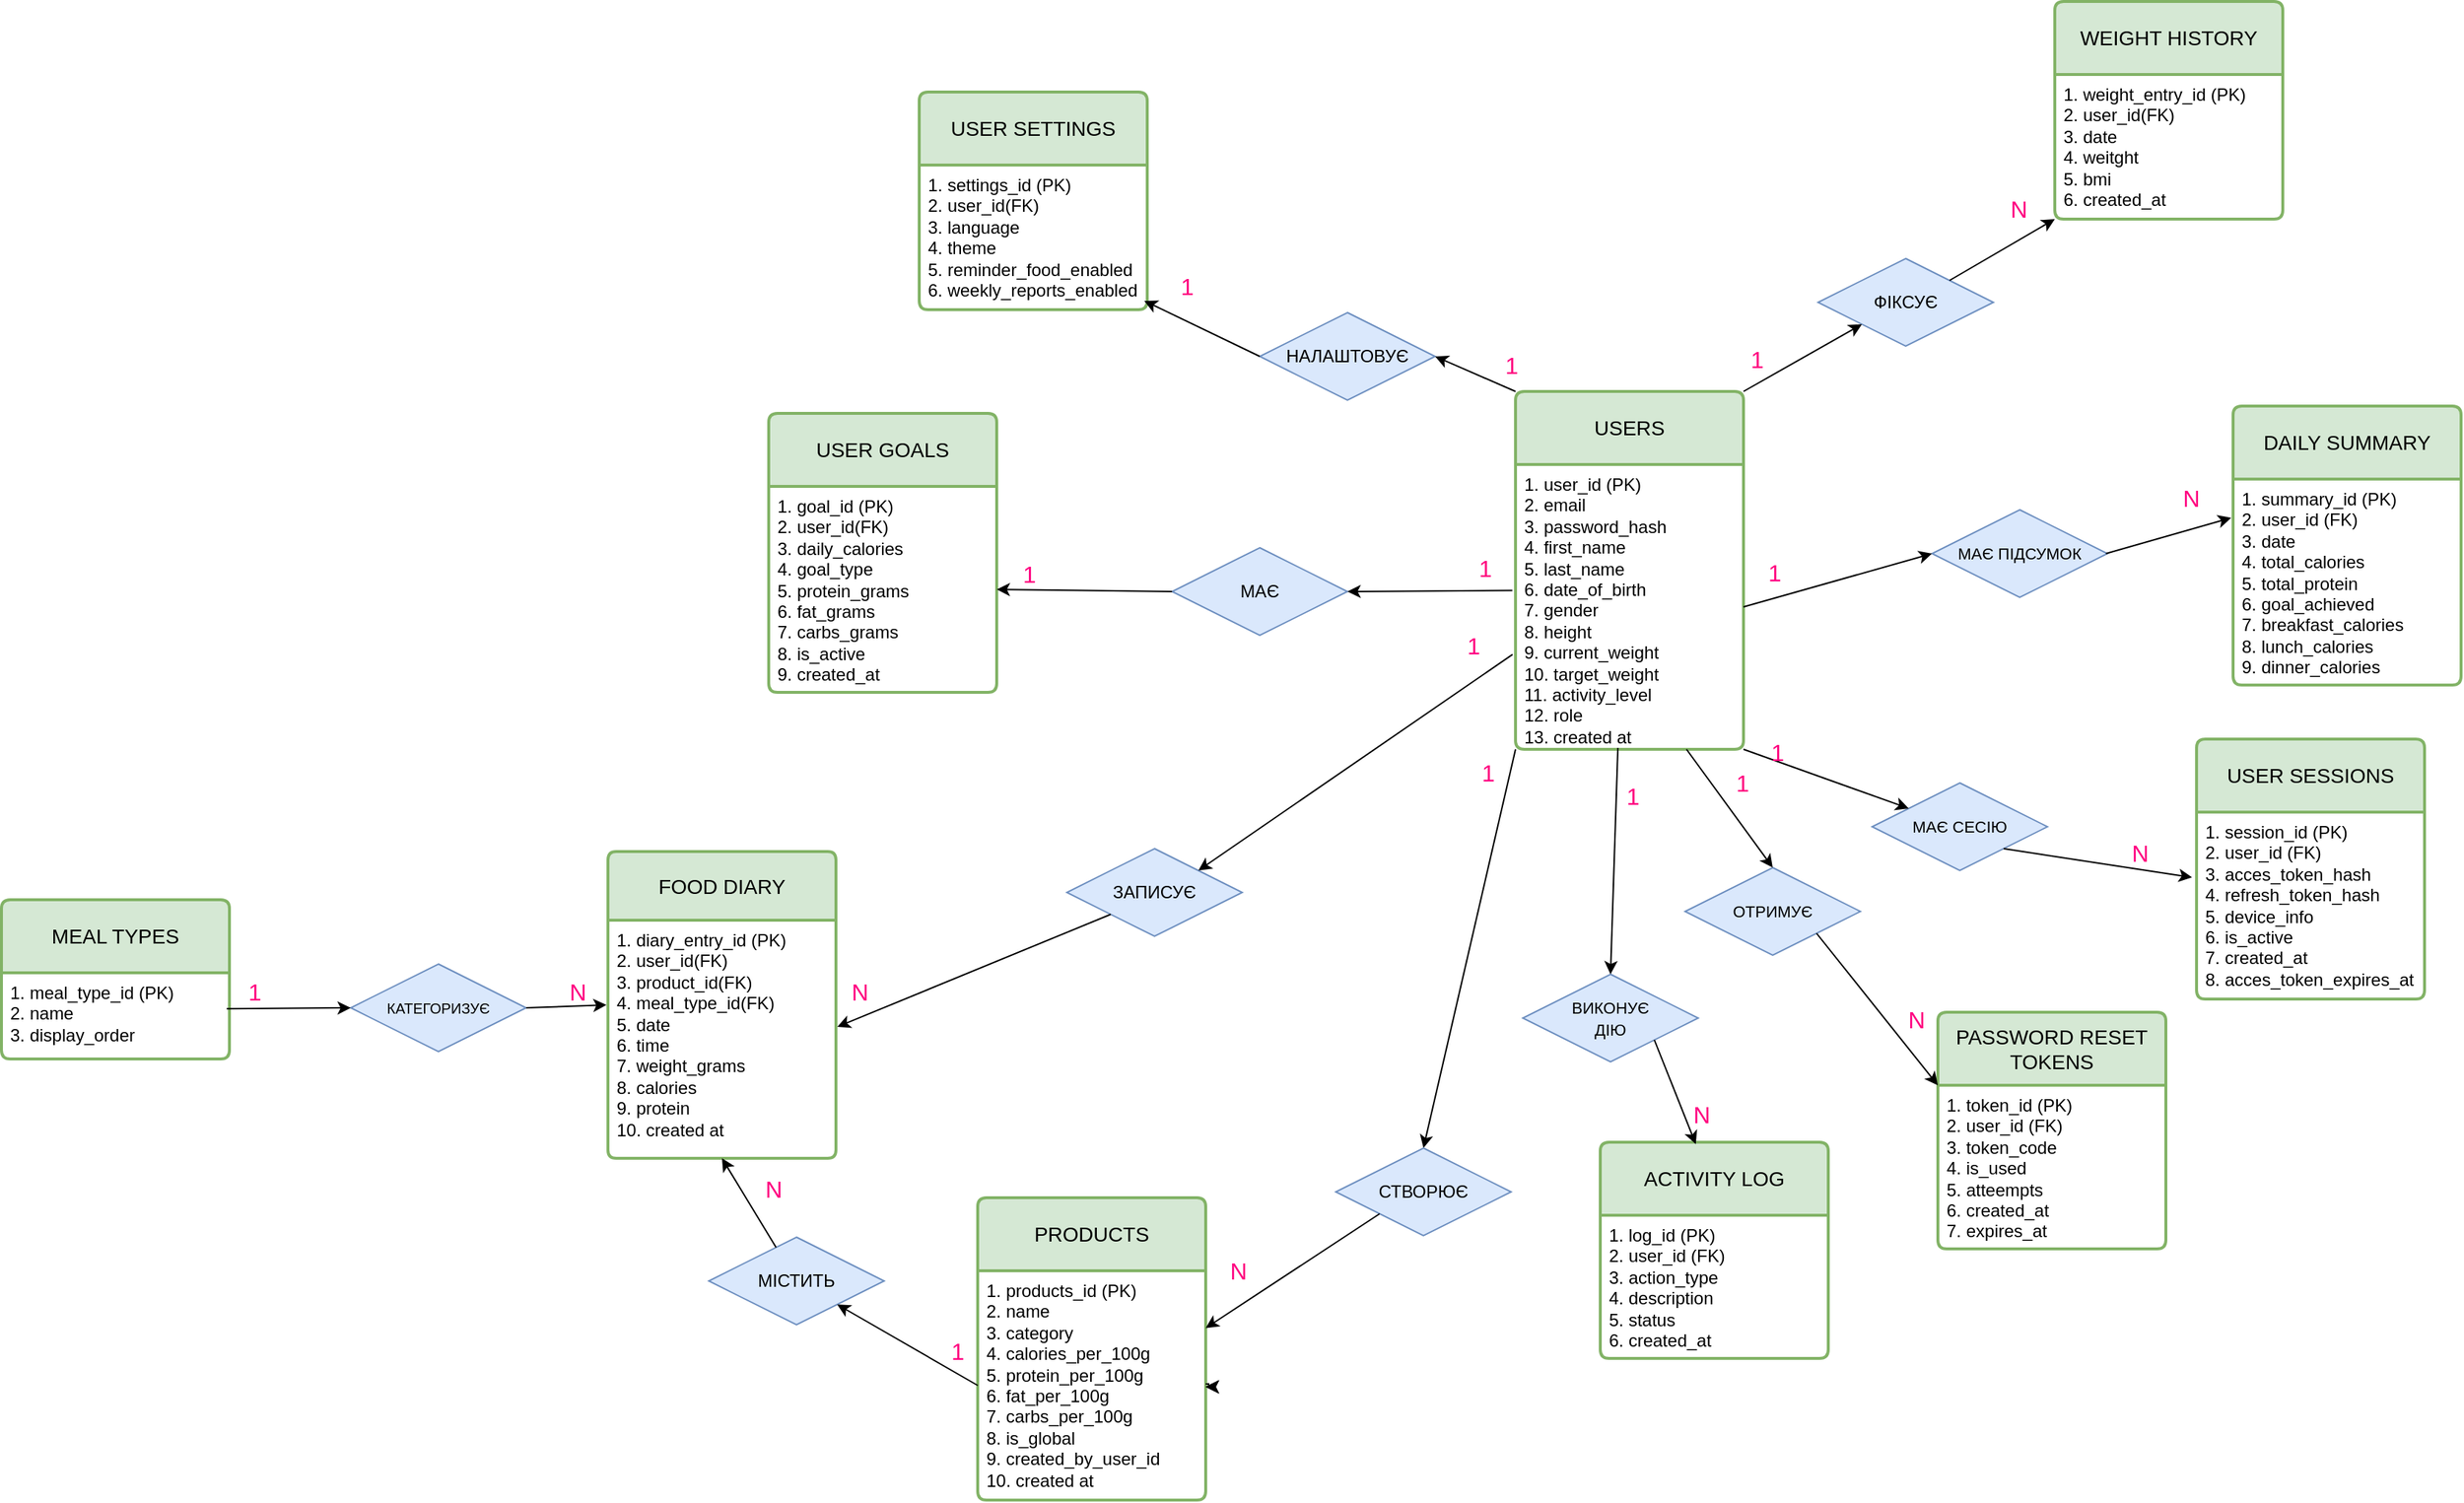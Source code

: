 <mxfile version="28.2.7">
  <diagram name="Сторінка-1" id="j8vxDPBq2BHgsnHh949C">
    <mxGraphModel dx="2067" dy="646" grid="1" gridSize="1" guides="1" tooltips="1" connect="1" arrows="1" fold="1" page="1" pageScale="1" pageWidth="827" pageHeight="1169" math="0" shadow="0">
      <root>
        <mxCell id="0" />
        <mxCell id="1" parent="0" />
        <mxCell id="fA1U0WhDbmL-caPnjO-2-62" value="USERS" style="swimlane;childLayout=stackLayout;horizontal=1;startSize=50;horizontalStack=0;rounded=1;fontSize=14;fontStyle=0;strokeWidth=2;resizeParent=0;resizeLast=1;shadow=0;dashed=0;align=center;arcSize=4;whiteSpace=wrap;html=1;fillColor=#d5e8d4;strokeColor=#82b366;" parent="1" vertex="1">
          <mxGeometry x="545" y="379" width="156" height="245" as="geometry" />
        </mxCell>
        <mxCell id="fA1U0WhDbmL-caPnjO-2-63" value="1. user_id (PK)&lt;div&gt;2. email&lt;/div&gt;&lt;div&gt;3. password_hash&lt;/div&gt;&lt;div&gt;4. first_name&lt;/div&gt;&lt;div&gt;5. last_name&lt;/div&gt;&lt;div&gt;6. date_of_birth&lt;/div&gt;&lt;div&gt;7. gender&lt;/div&gt;&lt;div&gt;8. height&lt;/div&gt;&lt;div&gt;9. current_weight&lt;/div&gt;&lt;div&gt;10. target_weight&lt;/div&gt;&lt;div&gt;11. activity_level&lt;/div&gt;&lt;div&gt;12. role&lt;/div&gt;&lt;div&gt;13. created at&lt;/div&gt;" style="align=left;strokeColor=none;fillColor=none;spacingLeft=4;spacingRight=4;fontSize=12;verticalAlign=top;resizable=0;rotatable=0;part=1;html=1;whiteSpace=wrap;" parent="fA1U0WhDbmL-caPnjO-2-62" vertex="1">
          <mxGeometry y="50" width="156" height="195" as="geometry" />
        </mxCell>
        <mxCell id="fA1U0WhDbmL-caPnjO-2-64" value="USER GOALS" style="swimlane;childLayout=stackLayout;horizontal=1;startSize=50;horizontalStack=0;rounded=1;fontSize=14;fontStyle=0;strokeWidth=2;resizeParent=0;resizeLast=1;shadow=0;dashed=0;align=center;arcSize=4;whiteSpace=wrap;html=1;fillColor=#d5e8d4;strokeColor=#82b366;" parent="1" vertex="1">
          <mxGeometry x="34" y="394" width="156" height="191" as="geometry" />
        </mxCell>
        <mxCell id="fA1U0WhDbmL-caPnjO-2-65" value="1. goal_id (PK)&lt;div&gt;2. user_id(FK)&lt;/div&gt;&lt;div&gt;3. daily_calories&lt;/div&gt;&lt;div&gt;4. goal_type&lt;/div&gt;&lt;div&gt;5. protein_grams&lt;/div&gt;&lt;div&gt;6. fat_grams&lt;/div&gt;&lt;div&gt;7. carbs_grams&lt;/div&gt;&lt;div&gt;8. is_active&lt;/div&gt;&lt;div&gt;9. created_at&lt;/div&gt;" style="align=left;strokeColor=none;fillColor=none;spacingLeft=4;spacingRight=4;fontSize=12;verticalAlign=top;resizable=0;rotatable=0;part=1;html=1;whiteSpace=wrap;" parent="fA1U0WhDbmL-caPnjO-2-64" vertex="1">
          <mxGeometry y="50" width="156" height="141" as="geometry" />
        </mxCell>
        <mxCell id="fA1U0WhDbmL-caPnjO-2-68" value="USER SETTINGS" style="swimlane;childLayout=stackLayout;horizontal=1;startSize=50;horizontalStack=0;rounded=1;fontSize=14;fontStyle=0;strokeWidth=2;resizeParent=0;resizeLast=1;shadow=0;dashed=0;align=center;arcSize=4;whiteSpace=wrap;html=1;fillColor=#d5e8d4;strokeColor=#82b366;" parent="1" vertex="1">
          <mxGeometry x="137" y="174" width="156" height="149" as="geometry" />
        </mxCell>
        <mxCell id="fA1U0WhDbmL-caPnjO-2-69" value="1. settings_id (PK)&lt;div&gt;2. user_id(FK)&lt;/div&gt;&lt;div&gt;3. language&lt;/div&gt;&lt;div&gt;4. theme&lt;/div&gt;&lt;div&gt;5. reminder_food_enabled&lt;/div&gt;&lt;div&gt;6. weekly_reports_enabled&lt;/div&gt;" style="align=left;strokeColor=none;fillColor=none;spacingLeft=4;spacingRight=4;fontSize=12;verticalAlign=top;resizable=0;rotatable=0;part=1;html=1;whiteSpace=wrap;" parent="fA1U0WhDbmL-caPnjO-2-68" vertex="1">
          <mxGeometry y="50" width="156" height="99" as="geometry" />
        </mxCell>
        <mxCell id="fA1U0WhDbmL-caPnjO-2-70" value="МАЄ" style="shape=rhombus;perimeter=rhombusPerimeter;whiteSpace=wrap;html=1;align=center;fillColor=#dae8fc;strokeColor=#6c8ebf;" parent="1" vertex="1">
          <mxGeometry x="310" y="486" width="120" height="60" as="geometry" />
        </mxCell>
        <mxCell id="fA1U0WhDbmL-caPnjO-2-73" value="" style="endArrow=classic;html=1;rounded=0;exitX=-0.014;exitY=0.442;exitDx=0;exitDy=0;exitPerimeter=0;entryX=1;entryY=0.5;entryDx=0;entryDy=0;" parent="1" source="fA1U0WhDbmL-caPnjO-2-63" target="fA1U0WhDbmL-caPnjO-2-70" edge="1">
          <mxGeometry width="50" height="50" relative="1" as="geometry">
            <mxPoint x="330" y="774" as="sourcePoint" />
            <mxPoint x="380" y="724" as="targetPoint" />
          </mxGeometry>
        </mxCell>
        <mxCell id="fA1U0WhDbmL-caPnjO-2-74" value="" style="endArrow=classic;html=1;rounded=0;exitX=0;exitY=0.5;exitDx=0;exitDy=0;entryX=1;entryY=0.5;entryDx=0;entryDy=0;" parent="1" source="fA1U0WhDbmL-caPnjO-2-70" target="fA1U0WhDbmL-caPnjO-2-65" edge="1">
          <mxGeometry width="50" height="50" relative="1" as="geometry">
            <mxPoint x="261" y="660" as="sourcePoint" />
            <mxPoint x="165" y="509" as="targetPoint" />
          </mxGeometry>
        </mxCell>
        <mxCell id="fA1U0WhDbmL-caPnjO-2-75" value="НАЛАШТОВУЄ" style="shape=rhombus;perimeter=rhombusPerimeter;whiteSpace=wrap;html=1;align=center;fillColor=#dae8fc;strokeColor=#6c8ebf;" parent="1" vertex="1">
          <mxGeometry x="370" y="325" width="120" height="60" as="geometry" />
        </mxCell>
        <mxCell id="fA1U0WhDbmL-caPnjO-2-76" value="" style="endArrow=classic;html=1;rounded=0;entryX=1;entryY=0.5;entryDx=0;entryDy=0;exitX=0;exitY=0;exitDx=0;exitDy=0;" parent="1" source="fA1U0WhDbmL-caPnjO-2-62" target="fA1U0WhDbmL-caPnjO-2-75" edge="1">
          <mxGeometry width="50" height="50" relative="1" as="geometry">
            <mxPoint x="544" y="374" as="sourcePoint" />
            <mxPoint x="590" y="328" as="targetPoint" />
          </mxGeometry>
        </mxCell>
        <mxCell id="fA1U0WhDbmL-caPnjO-2-77" value="" style="endArrow=classic;html=1;rounded=0;entryX=0.987;entryY=0.939;entryDx=0;entryDy=0;exitX=0;exitY=0.5;exitDx=0;exitDy=0;entryPerimeter=0;" parent="1" source="fA1U0WhDbmL-caPnjO-2-75" target="fA1U0WhDbmL-caPnjO-2-69" edge="1">
          <mxGeometry width="50" height="50" relative="1" as="geometry">
            <mxPoint x="454" y="298" as="sourcePoint" />
            <mxPoint x="419" y="248" as="targetPoint" />
          </mxGeometry>
        </mxCell>
        <mxCell id="fA1U0WhDbmL-caPnjO-2-79" value="&lt;font style=&quot;font-size: 16px; color: rgb(255, 0, 128);&quot;&gt;1&lt;/font&gt;" style="text;html=1;align=center;verticalAlign=middle;resizable=0;points=[];autosize=1;strokeColor=none;fillColor=none;" parent="1" vertex="1">
          <mxGeometry x="306" y="291" width="28" height="32" as="geometry" />
        </mxCell>
        <mxCell id="fA1U0WhDbmL-caPnjO-2-80" value="&lt;font style=&quot;font-size: 16px; color: rgb(255, 0, 128);&quot;&gt;1&lt;/font&gt;" style="text;html=1;align=center;verticalAlign=middle;resizable=0;points=[];autosize=1;strokeColor=none;fillColor=none;" parent="1" vertex="1">
          <mxGeometry x="528" y="345" width="28" height="32" as="geometry" />
        </mxCell>
        <mxCell id="fA1U0WhDbmL-caPnjO-2-81" value="&lt;font style=&quot;font-size: 16px; color: rgb(255, 0, 128);&quot;&gt;1&lt;/font&gt;" style="text;html=1;align=center;verticalAlign=middle;resizable=0;points=[];autosize=1;strokeColor=none;fillColor=none;" parent="1" vertex="1">
          <mxGeometry x="510" y="484" width="28" height="32" as="geometry" />
        </mxCell>
        <mxCell id="fA1U0WhDbmL-caPnjO-2-82" value="&lt;font style=&quot;font-size: 16px; color: rgb(255, 0, 128);&quot;&gt;1&lt;/font&gt;" style="text;html=1;align=center;verticalAlign=middle;resizable=0;points=[];autosize=1;strokeColor=none;fillColor=none;" parent="1" vertex="1">
          <mxGeometry x="198" y="488" width="28" height="32" as="geometry" />
        </mxCell>
        <mxCell id="fA1U0WhDbmL-caPnjO-2-83" value="PRODUCTS" style="swimlane;childLayout=stackLayout;horizontal=1;startSize=50;horizontalStack=0;rounded=1;fontSize=14;fontStyle=0;strokeWidth=2;resizeParent=0;resizeLast=1;shadow=0;dashed=0;align=center;arcSize=4;whiteSpace=wrap;html=1;fillColor=#d5e8d4;strokeColor=#82b366;" parent="1" vertex="1">
          <mxGeometry x="177" y="931" width="156" height="207" as="geometry" />
        </mxCell>
        <mxCell id="fA1U0WhDbmL-caPnjO-2-84" value="1. products_id (PK)&lt;div&gt;2. name&lt;/div&gt;&lt;div&gt;3. category&lt;/div&gt;&lt;div&gt;4. calories_per_100g&lt;/div&gt;&lt;div&gt;5. protein&lt;span style=&quot;background-color: transparent; color: light-dark(rgb(0, 0, 0), rgb(255, 255, 255));&quot;&gt;_per_100g&lt;/span&gt;&lt;/div&gt;&lt;div&gt;6. fat&lt;span style=&quot;background-color: transparent; color: light-dark(rgb(0, 0, 0), rgb(255, 255, 255));&quot;&gt;_per_100g&lt;/span&gt;&lt;/div&gt;&lt;div&gt;7. carbs&lt;span style=&quot;background-color: transparent; color: light-dark(rgb(0, 0, 0), rgb(255, 255, 255));&quot;&gt;_per_100g&lt;/span&gt;&lt;/div&gt;&lt;div&gt;8. is_global&lt;/div&gt;&lt;div&gt;9. created_by_user_id&lt;/div&gt;&lt;div&gt;10. created at&lt;/div&gt;" style="align=left;strokeColor=none;fillColor=none;spacingLeft=4;spacingRight=4;fontSize=12;verticalAlign=top;resizable=0;rotatable=0;part=1;html=1;whiteSpace=wrap;" parent="fA1U0WhDbmL-caPnjO-2-83" vertex="1">
          <mxGeometry y="50" width="156" height="157" as="geometry" />
        </mxCell>
        <mxCell id="fA1U0WhDbmL-caPnjO-2-92" style="edgeStyle=orthogonalEdgeStyle;rounded=0;orthogonalLoop=1;jettySize=auto;html=1;" parent="fA1U0WhDbmL-caPnjO-2-83" source="fA1U0WhDbmL-caPnjO-2-84" target="fA1U0WhDbmL-caPnjO-2-84" edge="1">
          <mxGeometry relative="1" as="geometry" />
        </mxCell>
        <mxCell id="fA1U0WhDbmL-caPnjO-2-93" style="edgeStyle=orthogonalEdgeStyle;rounded=0;orthogonalLoop=1;jettySize=auto;html=1;" parent="fA1U0WhDbmL-caPnjO-2-83" source="fA1U0WhDbmL-caPnjO-2-84" target="fA1U0WhDbmL-caPnjO-2-84" edge="1">
          <mxGeometry relative="1" as="geometry" />
        </mxCell>
        <mxCell id="fA1U0WhDbmL-caPnjO-2-94" style="edgeStyle=orthogonalEdgeStyle;rounded=0;orthogonalLoop=1;jettySize=auto;html=1;" parent="fA1U0WhDbmL-caPnjO-2-83" source="fA1U0WhDbmL-caPnjO-2-84" target="fA1U0WhDbmL-caPnjO-2-84" edge="1">
          <mxGeometry relative="1" as="geometry" />
        </mxCell>
        <mxCell id="fA1U0WhDbmL-caPnjO-2-85" value="" style="endArrow=classic;html=1;rounded=0;exitX=0;exitY=1;exitDx=0;exitDy=0;entryX=0.5;entryY=0;entryDx=0;entryDy=0;" parent="1" source="fA1U0WhDbmL-caPnjO-2-63" target="fA1U0WhDbmL-caPnjO-2-86" edge="1">
          <mxGeometry width="50" height="50" relative="1" as="geometry">
            <mxPoint x="572" y="690" as="sourcePoint" />
            <mxPoint x="522" y="891" as="targetPoint" />
          </mxGeometry>
        </mxCell>
        <mxCell id="fA1U0WhDbmL-caPnjO-2-86" value="СТВОРЮЄ" style="shape=rhombus;perimeter=rhombusPerimeter;whiteSpace=wrap;html=1;align=center;fillColor=#dae8fc;strokeColor=#6c8ebf;" parent="1" vertex="1">
          <mxGeometry x="422" y="897" width="120" height="60" as="geometry" />
        </mxCell>
        <mxCell id="fA1U0WhDbmL-caPnjO-2-87" value="" style="endArrow=classic;html=1;rounded=0;exitX=0;exitY=1;exitDx=0;exitDy=0;entryX=1;entryY=0.25;entryDx=0;entryDy=0;" parent="1" source="fA1U0WhDbmL-caPnjO-2-86" target="fA1U0WhDbmL-caPnjO-2-84" edge="1">
          <mxGeometry width="50" height="50" relative="1" as="geometry">
            <mxPoint x="383" y="731" as="sourcePoint" />
            <mxPoint x="295" y="864" as="targetPoint" />
          </mxGeometry>
        </mxCell>
        <mxCell id="fA1U0WhDbmL-caPnjO-2-88" value="&lt;font style=&quot;font-size: 16px; color: rgb(255, 0, 128);&quot;&gt;1&lt;/font&gt;" style="text;html=1;align=center;verticalAlign=middle;resizable=0;points=[];autosize=1;strokeColor=none;fillColor=none;" parent="1" vertex="1">
          <mxGeometry x="512" y="624" width="28" height="32" as="geometry" />
        </mxCell>
        <mxCell id="fA1U0WhDbmL-caPnjO-2-89" value="&lt;font color=&quot;#ff0080&quot;&gt;&lt;span style=&quot;font-size: 16px;&quot;&gt;N&lt;/span&gt;&lt;/font&gt;" style="text;html=1;align=center;verticalAlign=middle;resizable=0;points=[];autosize=1;strokeColor=none;fillColor=none;" parent="1" vertex="1">
          <mxGeometry x="339" y="965" width="31" height="32" as="geometry" />
        </mxCell>
        <mxCell id="fA1U0WhDbmL-caPnjO-2-90" value="FOOD DIARY" style="swimlane;childLayout=stackLayout;horizontal=1;startSize=47;horizontalStack=0;rounded=1;fontSize=14;fontStyle=0;strokeWidth=2;resizeParent=0;resizeLast=1;shadow=0;dashed=0;align=center;arcSize=4;whiteSpace=wrap;html=1;fillColor=#d5e8d4;strokeColor=#82b366;" parent="1" vertex="1">
          <mxGeometry x="-76" y="694" width="156" height="210" as="geometry" />
        </mxCell>
        <mxCell id="fA1U0WhDbmL-caPnjO-2-91" value="1. diary_entry_id (PK)&lt;div&gt;2. user_id(FK)&lt;/div&gt;&lt;div&gt;3. product_id(FK)&lt;/div&gt;&lt;div&gt;4. meal_type_id(FK)&lt;/div&gt;&lt;div&gt;5. date&lt;/div&gt;&lt;div&gt;6. time&lt;/div&gt;&lt;div&gt;7. weight_grams&lt;/div&gt;&lt;div&gt;8. calories&lt;/div&gt;&lt;div&gt;9. protein&lt;/div&gt;&lt;div&gt;10. created at&lt;/div&gt;" style="align=left;strokeColor=none;fillColor=none;spacingLeft=4;spacingRight=4;fontSize=12;verticalAlign=top;resizable=0;rotatable=0;part=1;html=1;whiteSpace=wrap;" parent="fA1U0WhDbmL-caPnjO-2-90" vertex="1">
          <mxGeometry y="47" width="156" height="163" as="geometry" />
        </mxCell>
        <mxCell id="fA1U0WhDbmL-caPnjO-2-95" value="ЗАПИСУЄ" style="shape=rhombus;perimeter=rhombusPerimeter;whiteSpace=wrap;html=1;align=center;fillColor=#dae8fc;strokeColor=#6c8ebf;" parent="1" vertex="1">
          <mxGeometry x="238" y="692" width="120" height="60" as="geometry" />
        </mxCell>
        <mxCell id="fA1U0WhDbmL-caPnjO-2-96" value="" style="endArrow=classic;html=1;rounded=0;exitX=-0.013;exitY=0.667;exitDx=0;exitDy=0;entryX=1;entryY=0;entryDx=0;entryDy=0;exitPerimeter=0;" parent="1" source="fA1U0WhDbmL-caPnjO-2-63" target="fA1U0WhDbmL-caPnjO-2-95" edge="1">
          <mxGeometry width="50" height="50" relative="1" as="geometry">
            <mxPoint x="540" y="560" as="sourcePoint" />
            <mxPoint x="477" y="833" as="targetPoint" />
          </mxGeometry>
        </mxCell>
        <mxCell id="fA1U0WhDbmL-caPnjO-2-97" value="&lt;font style=&quot;font-size: 16px; color: rgb(255, 0, 128);&quot;&gt;1&lt;/font&gt;" style="text;html=1;align=center;verticalAlign=middle;resizable=0;points=[];autosize=1;strokeColor=none;fillColor=none;" parent="1" vertex="1">
          <mxGeometry x="502" y="537" width="28" height="32" as="geometry" />
        </mxCell>
        <mxCell id="fA1U0WhDbmL-caPnjO-2-101" value="&lt;font color=&quot;#ff0080&quot;&gt;&lt;span style=&quot;font-size: 16px;&quot;&gt;N&lt;/span&gt;&lt;/font&gt;" style="text;html=1;align=center;verticalAlign=middle;resizable=0;points=[];autosize=1;strokeColor=none;fillColor=none;" parent="1" vertex="1">
          <mxGeometry x="80" y="774" width="31" height="32" as="geometry" />
        </mxCell>
        <mxCell id="fA1U0WhDbmL-caPnjO-2-102" value="" style="endArrow=classic;html=1;rounded=0;exitX=0;exitY=1;exitDx=0;exitDy=0;entryX=1.006;entryY=0.448;entryDx=0;entryDy=0;entryPerimeter=0;" parent="1" source="fA1U0WhDbmL-caPnjO-2-95" target="fA1U0WhDbmL-caPnjO-2-91" edge="1">
          <mxGeometry width="50" height="50" relative="1" as="geometry">
            <mxPoint x="265" y="738" as="sourcePoint" />
            <mxPoint x="50" y="886" as="targetPoint" />
          </mxGeometry>
        </mxCell>
        <mxCell id="fA1U0WhDbmL-caPnjO-2-103" value="МІСТИТЬ" style="shape=rhombus;perimeter=rhombusPerimeter;whiteSpace=wrap;html=1;align=center;fillColor=#dae8fc;strokeColor=#6c8ebf;" parent="1" vertex="1">
          <mxGeometry x="-7" y="958" width="120" height="60" as="geometry" />
        </mxCell>
        <mxCell id="fA1U0WhDbmL-caPnjO-2-104" value="" style="endArrow=classic;html=1;rounded=0;exitX=0;exitY=0.5;exitDx=0;exitDy=0;" parent="1" source="fA1U0WhDbmL-caPnjO-2-84" target="fA1U0WhDbmL-caPnjO-2-103" edge="1">
          <mxGeometry width="50" height="50" relative="1" as="geometry">
            <mxPoint x="150" y="1009" as="sourcePoint" />
            <mxPoint x="31" y="1087" as="targetPoint" />
          </mxGeometry>
        </mxCell>
        <mxCell id="fA1U0WhDbmL-caPnjO-2-105" value="" style="endArrow=classic;html=1;rounded=0;entryX=0.5;entryY=1;entryDx=0;entryDy=0;" parent="1" source="fA1U0WhDbmL-caPnjO-2-103" target="fA1U0WhDbmL-caPnjO-2-91" edge="1">
          <mxGeometry width="50" height="50" relative="1" as="geometry">
            <mxPoint x="11" y="975" as="sourcePoint" />
            <mxPoint x="-85" y="919" as="targetPoint" />
          </mxGeometry>
        </mxCell>
        <mxCell id="fA1U0WhDbmL-caPnjO-2-106" value="&lt;font style=&quot;font-size: 16px; color: rgb(255, 0, 128);&quot;&gt;1&lt;/font&gt;" style="text;html=1;align=center;verticalAlign=middle;resizable=0;points=[];autosize=1;strokeColor=none;fillColor=none;" parent="1" vertex="1">
          <mxGeometry x="149" y="1020" width="28" height="32" as="geometry" />
        </mxCell>
        <mxCell id="fA1U0WhDbmL-caPnjO-2-107" value="&lt;font color=&quot;#ff0080&quot;&gt;&lt;span style=&quot;font-size: 16px;&quot;&gt;N&lt;/span&gt;&lt;/font&gt;" style="text;html=1;align=center;verticalAlign=middle;resizable=0;points=[];autosize=1;strokeColor=none;fillColor=none;" parent="1" vertex="1">
          <mxGeometry x="21" y="909" width="31" height="32" as="geometry" />
        </mxCell>
        <mxCell id="fA1U0WhDbmL-caPnjO-2-108" value="MEAL TYPES" style="swimlane;childLayout=stackLayout;horizontal=1;startSize=50;horizontalStack=0;rounded=1;fontSize=14;fontStyle=0;strokeWidth=2;resizeParent=0;resizeLast=1;shadow=0;dashed=0;align=center;arcSize=4;whiteSpace=wrap;html=1;fillColor=#d5e8d4;strokeColor=#82b366;" parent="1" vertex="1">
          <mxGeometry x="-491" y="727" width="156" height="109" as="geometry" />
        </mxCell>
        <mxCell id="fA1U0WhDbmL-caPnjO-2-109" value="1. meal_type_id (PK)&lt;div&gt;2. name&lt;/div&gt;&lt;div&gt;3. display_order&lt;/div&gt;" style="align=left;strokeColor=none;fillColor=none;spacingLeft=4;spacingRight=4;fontSize=12;verticalAlign=top;resizable=0;rotatable=0;part=1;html=1;whiteSpace=wrap;" parent="fA1U0WhDbmL-caPnjO-2-108" vertex="1">
          <mxGeometry y="50" width="156" height="59" as="geometry" />
        </mxCell>
        <mxCell id="fA1U0WhDbmL-caPnjO-2-110" value="&lt;font style=&quot;font-size: 10px;&quot;&gt;КАТЕГОРИЗУЄ&lt;/font&gt;" style="shape=rhombus;perimeter=rhombusPerimeter;whiteSpace=wrap;html=1;align=center;fillColor=#dae8fc;strokeColor=#6c8ebf;" parent="1" vertex="1">
          <mxGeometry x="-252" y="771" width="120" height="60" as="geometry" />
        </mxCell>
        <mxCell id="fA1U0WhDbmL-caPnjO-2-111" value="" style="endArrow=classic;html=1;rounded=0;exitX=0.988;exitY=0.418;exitDx=0;exitDy=0;entryX=0;entryY=0.5;entryDx=0;entryDy=0;exitPerimeter=0;" parent="1" source="fA1U0WhDbmL-caPnjO-2-109" target="fA1U0WhDbmL-caPnjO-2-110" edge="1">
          <mxGeometry width="50" height="50" relative="1" as="geometry">
            <mxPoint x="-176" y="833" as="sourcePoint" />
            <mxPoint x="-363" y="910" as="targetPoint" />
          </mxGeometry>
        </mxCell>
        <mxCell id="fA1U0WhDbmL-caPnjO-2-112" value="" style="endArrow=classic;html=1;rounded=0;exitX=1;exitY=0.5;exitDx=0;exitDy=0;" parent="1" source="fA1U0WhDbmL-caPnjO-2-110" edge="1">
          <mxGeometry width="50" height="50" relative="1" as="geometry">
            <mxPoint x="-155" y="844" as="sourcePoint" />
            <mxPoint x="-77" y="799" as="targetPoint" />
          </mxGeometry>
        </mxCell>
        <mxCell id="fA1U0WhDbmL-caPnjO-2-113" value="&lt;font color=&quot;#ff0080&quot;&gt;&lt;span style=&quot;font-size: 16px;&quot;&gt;N&lt;/span&gt;&lt;/font&gt;" style="text;html=1;align=center;verticalAlign=middle;resizable=0;points=[];autosize=1;strokeColor=none;fillColor=none;" parent="1" vertex="1">
          <mxGeometry x="-113" y="774" width="31" height="32" as="geometry" />
        </mxCell>
        <mxCell id="fA1U0WhDbmL-caPnjO-2-114" value="&lt;font style=&quot;font-size: 16px; color: rgb(255, 0, 128);&quot;&gt;1&lt;/font&gt;" style="text;html=1;align=center;verticalAlign=middle;resizable=0;points=[];autosize=1;strokeColor=none;fillColor=none;" parent="1" vertex="1">
          <mxGeometry x="-332" y="774" width="28" height="32" as="geometry" />
        </mxCell>
        <mxCell id="fA1U0WhDbmL-caPnjO-2-115" value="WEIGHT HISTORY" style="swimlane;childLayout=stackLayout;horizontal=1;startSize=50;horizontalStack=0;rounded=1;fontSize=14;fontStyle=0;strokeWidth=2;resizeParent=0;resizeLast=1;shadow=0;dashed=0;align=center;arcSize=4;whiteSpace=wrap;html=1;fillColor=#d5e8d4;strokeColor=#82b366;" parent="1" vertex="1">
          <mxGeometry x="914" y="112" width="156" height="149" as="geometry" />
        </mxCell>
        <mxCell id="fA1U0WhDbmL-caPnjO-2-116" value="1. weight_entry_id (PK)&lt;div&gt;2. user_id(FK)&lt;/div&gt;&lt;div&gt;3. date&lt;/div&gt;&lt;div&gt;4. weitght&lt;/div&gt;&lt;div&gt;5. bmi&lt;/div&gt;&lt;div&gt;6. created_at&lt;/div&gt;" style="align=left;strokeColor=none;fillColor=none;spacingLeft=4;spacingRight=4;fontSize=12;verticalAlign=top;resizable=0;rotatable=0;part=1;html=1;whiteSpace=wrap;" parent="fA1U0WhDbmL-caPnjO-2-115" vertex="1">
          <mxGeometry y="50" width="156" height="99" as="geometry" />
        </mxCell>
        <mxCell id="fA1U0WhDbmL-caPnjO-2-117" value="ФІКСУЄ" style="shape=rhombus;perimeter=rhombusPerimeter;whiteSpace=wrap;html=1;align=center;fillColor=#dae8fc;strokeColor=#6c8ebf;" parent="1" vertex="1">
          <mxGeometry x="752" y="288" width="120" height="60" as="geometry" />
        </mxCell>
        <mxCell id="fA1U0WhDbmL-caPnjO-2-118" value="" style="endArrow=classic;html=1;rounded=0;entryX=0;entryY=1;entryDx=0;entryDy=0;exitX=1;exitY=0;exitDx=0;exitDy=0;" parent="1" source="fA1U0WhDbmL-caPnjO-2-62" target="fA1U0WhDbmL-caPnjO-2-117" edge="1">
          <mxGeometry width="50" height="50" relative="1" as="geometry">
            <mxPoint x="795" y="397" as="sourcePoint" />
            <mxPoint x="740" y="373" as="targetPoint" />
          </mxGeometry>
        </mxCell>
        <mxCell id="fA1U0WhDbmL-caPnjO-2-120" value="" style="endArrow=classic;html=1;rounded=0;entryX=0;entryY=1;entryDx=0;entryDy=0;exitX=1;exitY=0;exitDx=0;exitDy=0;" parent="1" source="fA1U0WhDbmL-caPnjO-2-117" target="fA1U0WhDbmL-caPnjO-2-116" edge="1">
          <mxGeometry width="50" height="50" relative="1" as="geometry">
            <mxPoint x="846" y="298" as="sourcePoint" />
            <mxPoint x="927" y="252" as="targetPoint" />
          </mxGeometry>
        </mxCell>
        <mxCell id="fA1U0WhDbmL-caPnjO-2-121" value="&lt;font style=&quot;font-size: 16px; color: rgb(255, 0, 128);&quot;&gt;1&lt;/font&gt;" style="text;html=1;align=center;verticalAlign=middle;resizable=0;points=[];autosize=1;strokeColor=none;fillColor=none;" parent="1" vertex="1">
          <mxGeometry x="696" y="341" width="28" height="32" as="geometry" />
        </mxCell>
        <mxCell id="fA1U0WhDbmL-caPnjO-2-122" value="&lt;font color=&quot;#ff0080&quot;&gt;&lt;span style=&quot;font-size: 16px;&quot;&gt;N&lt;/span&gt;&lt;/font&gt;" style="text;html=1;align=center;verticalAlign=middle;resizable=0;points=[];autosize=1;strokeColor=none;fillColor=none;" parent="1" vertex="1">
          <mxGeometry x="873" y="238" width="31" height="32" as="geometry" />
        </mxCell>
        <mxCell id="fA1U0WhDbmL-caPnjO-2-123" value="DAILY SUMMARY" style="swimlane;childLayout=stackLayout;horizontal=1;startSize=50;horizontalStack=0;rounded=1;fontSize=14;fontStyle=0;strokeWidth=2;resizeParent=0;resizeLast=1;shadow=0;dashed=0;align=center;arcSize=4;whiteSpace=wrap;html=1;fillColor=#d5e8d4;strokeColor=#82b366;" parent="1" vertex="1">
          <mxGeometry x="1036" y="389" width="156" height="191" as="geometry" />
        </mxCell>
        <mxCell id="fA1U0WhDbmL-caPnjO-2-124" value="1. summary_id (PK)&lt;div&gt;2. user_id (FK)&lt;/div&gt;&lt;div&gt;3. date&lt;/div&gt;&lt;div&gt;4. total_calories&lt;/div&gt;&lt;div&gt;5. total_protein&lt;/div&gt;&lt;div&gt;6. goal_achieved&lt;/div&gt;&lt;div&gt;7. breakfast_calories&lt;/div&gt;&lt;div&gt;8. lunch_calories&lt;/div&gt;&lt;div&gt;9. dinner_calories&lt;/div&gt;" style="align=left;strokeColor=none;fillColor=none;spacingLeft=4;spacingRight=4;fontSize=12;verticalAlign=top;resizable=0;rotatable=0;part=1;html=1;whiteSpace=wrap;" parent="fA1U0WhDbmL-caPnjO-2-123" vertex="1">
          <mxGeometry y="50" width="156" height="141" as="geometry" />
        </mxCell>
        <mxCell id="fA1U0WhDbmL-caPnjO-2-125" value="&lt;font style=&quot;font-size: 11px;&quot;&gt;МАЄ ПІДСУМОК&lt;/font&gt;" style="shape=rhombus;perimeter=rhombusPerimeter;whiteSpace=wrap;html=1;align=center;fillColor=#dae8fc;strokeColor=#6c8ebf;" parent="1" vertex="1">
          <mxGeometry x="830" y="460" width="120" height="60" as="geometry" />
        </mxCell>
        <mxCell id="fA1U0WhDbmL-caPnjO-2-126" value="" style="endArrow=classic;html=1;rounded=0;entryX=0;entryY=0.5;entryDx=0;entryDy=0;exitX=1;exitY=0.5;exitDx=0;exitDy=0;" parent="1" source="fA1U0WhDbmL-caPnjO-2-63" target="fA1U0WhDbmL-caPnjO-2-125" edge="1">
          <mxGeometry width="50" height="50" relative="1" as="geometry">
            <mxPoint x="760" y="407" as="sourcePoint" />
            <mxPoint x="841" y="361" as="targetPoint" />
          </mxGeometry>
        </mxCell>
        <mxCell id="fA1U0WhDbmL-caPnjO-2-127" value="" style="endArrow=classic;html=1;rounded=0;entryX=-0.008;entryY=0.188;entryDx=0;entryDy=0;exitX=1;exitY=0;exitDx=0;exitDy=0;entryPerimeter=0;" parent="1" target="fA1U0WhDbmL-caPnjO-2-124" edge="1">
          <mxGeometry width="50" height="50" relative="1" as="geometry">
            <mxPoint x="949" y="490" as="sourcePoint" />
            <mxPoint x="1030" y="444" as="targetPoint" />
          </mxGeometry>
        </mxCell>
        <mxCell id="fA1U0WhDbmL-caPnjO-2-128" value="&lt;font style=&quot;font-size: 16px; color: rgb(255, 0, 128);&quot;&gt;1&lt;/font&gt;" style="text;html=1;align=center;verticalAlign=middle;resizable=0;points=[];autosize=1;strokeColor=none;fillColor=none;" parent="1" vertex="1">
          <mxGeometry x="708" y="487" width="28" height="32" as="geometry" />
        </mxCell>
        <mxCell id="fA1U0WhDbmL-caPnjO-2-129" value="&lt;font color=&quot;#ff0080&quot;&gt;&lt;span style=&quot;font-size: 16px;&quot;&gt;N&lt;/span&gt;&lt;/font&gt;" style="text;html=1;align=center;verticalAlign=middle;resizable=0;points=[];autosize=1;strokeColor=none;fillColor=none;" parent="1" vertex="1">
          <mxGeometry x="991" y="436" width="31" height="32" as="geometry" />
        </mxCell>
        <mxCell id="fA1U0WhDbmL-caPnjO-2-130" value="USER SESSIONS" style="swimlane;childLayout=stackLayout;horizontal=1;startSize=50;horizontalStack=0;rounded=1;fontSize=14;fontStyle=0;strokeWidth=2;resizeParent=0;resizeLast=1;shadow=0;dashed=0;align=center;arcSize=4;whiteSpace=wrap;html=1;fillColor=#d5e8d4;strokeColor=#82b366;" parent="1" vertex="1">
          <mxGeometry x="1011" y="617" width="156" height="178" as="geometry" />
        </mxCell>
        <mxCell id="fA1U0WhDbmL-caPnjO-2-131" value="1. session_id (PK)&lt;div&gt;2. user_id (FK)&lt;/div&gt;&lt;div&gt;3. acces_token_hash&lt;/div&gt;&lt;div&gt;4. refresh_token_hash&lt;/div&gt;&lt;div&gt;5. device_info&lt;/div&gt;&lt;div&gt;6. is_active&lt;/div&gt;&lt;div&gt;7. created_at&lt;/div&gt;&lt;div&gt;8. acces_token_expires_at&lt;/div&gt;" style="align=left;strokeColor=none;fillColor=none;spacingLeft=4;spacingRight=4;fontSize=12;verticalAlign=top;resizable=0;rotatable=0;part=1;html=1;whiteSpace=wrap;" parent="fA1U0WhDbmL-caPnjO-2-130" vertex="1">
          <mxGeometry y="50" width="156" height="128" as="geometry" />
        </mxCell>
        <mxCell id="fA1U0WhDbmL-caPnjO-2-132" value="&lt;span style=&quot;font-size: 11px;&quot;&gt;МАЄ СЕСІЮ&lt;/span&gt;" style="shape=rhombus;perimeter=rhombusPerimeter;whiteSpace=wrap;html=1;align=center;fillColor=#dae8fc;strokeColor=#6c8ebf;" parent="1" vertex="1">
          <mxGeometry x="789" y="647" width="120" height="60" as="geometry" />
        </mxCell>
        <mxCell id="fA1U0WhDbmL-caPnjO-2-133" value="" style="endArrow=classic;html=1;rounded=0;exitX=1;exitY=1;exitDx=0;exitDy=0;" parent="1" source="fA1U0WhDbmL-caPnjO-2-63" target="fA1U0WhDbmL-caPnjO-2-132" edge="1">
          <mxGeometry width="50" height="50" relative="1" as="geometry">
            <mxPoint x="696" y="655" as="sourcePoint" />
            <mxPoint x="825" y="618" as="targetPoint" />
          </mxGeometry>
        </mxCell>
        <mxCell id="fA1U0WhDbmL-caPnjO-2-134" value="" style="endArrow=classic;html=1;rounded=0;exitX=1;exitY=1;exitDx=0;exitDy=0;entryX=-0.02;entryY=0.349;entryDx=0;entryDy=0;entryPerimeter=0;" parent="1" source="fA1U0WhDbmL-caPnjO-2-132" target="fA1U0WhDbmL-caPnjO-2-131" edge="1">
          <mxGeometry width="50" height="50" relative="1" as="geometry">
            <mxPoint x="827" y="757" as="sourcePoint" />
            <mxPoint x="900" y="833" as="targetPoint" />
          </mxGeometry>
        </mxCell>
        <mxCell id="fA1U0WhDbmL-caPnjO-2-135" value="&lt;font style=&quot;font-size: 16px; color: rgb(255, 0, 128);&quot;&gt;1&lt;/font&gt;" style="text;html=1;align=center;verticalAlign=middle;resizable=0;points=[];autosize=1;strokeColor=none;fillColor=none;" parent="1" vertex="1">
          <mxGeometry x="710" y="610" width="28" height="32" as="geometry" />
        </mxCell>
        <mxCell id="fA1U0WhDbmL-caPnjO-2-139" value="&lt;font color=&quot;#ff0080&quot;&gt;&lt;span style=&quot;font-size: 16px;&quot;&gt;N&lt;/span&gt;&lt;/font&gt;" style="text;html=1;align=center;verticalAlign=middle;resizable=0;points=[];autosize=1;strokeColor=none;fillColor=none;" parent="1" vertex="1">
          <mxGeometry x="956" y="679" width="31" height="32" as="geometry" />
        </mxCell>
        <mxCell id="fA1U0WhDbmL-caPnjO-2-140" value="PASSWORD RESET&lt;div&gt;TOKENS&lt;/div&gt;" style="swimlane;childLayout=stackLayout;horizontal=1;startSize=50;horizontalStack=0;rounded=1;fontSize=14;fontStyle=0;strokeWidth=2;resizeParent=0;resizeLast=1;shadow=0;dashed=0;align=center;arcSize=4;whiteSpace=wrap;html=1;fillColor=#d5e8d4;strokeColor=#82b366;" parent="1" vertex="1">
          <mxGeometry x="834" y="804" width="156" height="162" as="geometry" />
        </mxCell>
        <mxCell id="fA1U0WhDbmL-caPnjO-2-141" value="1. token_id (PK)&lt;div&gt;2. user_id (FK)&lt;/div&gt;&lt;div&gt;3. token_code&lt;/div&gt;&lt;div&gt;4. is_used&lt;/div&gt;&lt;div&gt;5. atteempts&lt;/div&gt;&lt;div&gt;6. created_at&lt;/div&gt;&lt;div&gt;7. expires_at&lt;/div&gt;" style="align=left;strokeColor=none;fillColor=none;spacingLeft=4;spacingRight=4;fontSize=12;verticalAlign=top;resizable=0;rotatable=0;part=1;html=1;whiteSpace=wrap;" parent="fA1U0WhDbmL-caPnjO-2-140" vertex="1">
          <mxGeometry y="50" width="156" height="112" as="geometry" />
        </mxCell>
        <mxCell id="fA1U0WhDbmL-caPnjO-2-142" value="&lt;span style=&quot;font-size: 11px;&quot;&gt;ОТРИМУЄ&lt;/span&gt;" style="shape=rhombus;perimeter=rhombusPerimeter;whiteSpace=wrap;html=1;align=center;fillColor=#dae8fc;strokeColor=#6c8ebf;" parent="1" vertex="1">
          <mxGeometry x="661" y="705" width="120" height="60" as="geometry" />
        </mxCell>
        <mxCell id="fA1U0WhDbmL-caPnjO-2-143" value="" style="endArrow=classic;html=1;rounded=0;exitX=0.75;exitY=1;exitDx=0;exitDy=0;entryX=0.5;entryY=0;entryDx=0;entryDy=0;" parent="1" source="fA1U0WhDbmL-caPnjO-2-62" target="fA1U0WhDbmL-caPnjO-2-142" edge="1">
          <mxGeometry width="50" height="50" relative="1" as="geometry">
            <mxPoint x="672" y="672" as="sourcePoint" />
            <mxPoint x="785" y="712" as="targetPoint" />
          </mxGeometry>
        </mxCell>
        <mxCell id="fA1U0WhDbmL-caPnjO-2-144" value="" style="endArrow=classic;html=1;rounded=0;exitX=1;exitY=1;exitDx=0;exitDy=0;entryX=0;entryY=0;entryDx=0;entryDy=0;" parent="1" source="fA1U0WhDbmL-caPnjO-2-142" target="fA1U0WhDbmL-caPnjO-2-141" edge="1">
          <mxGeometry width="50" height="50" relative="1" as="geometry">
            <mxPoint x="809" y="782" as="sourcePoint" />
            <mxPoint x="868" y="863" as="targetPoint" />
          </mxGeometry>
        </mxCell>
        <mxCell id="fA1U0WhDbmL-caPnjO-2-145" value="ACTIVITY LOG" style="swimlane;childLayout=stackLayout;horizontal=1;startSize=50;horizontalStack=0;rounded=1;fontSize=14;fontStyle=0;strokeWidth=2;resizeParent=0;resizeLast=1;shadow=0;dashed=0;align=center;arcSize=4;whiteSpace=wrap;html=1;fillColor=#d5e8d4;strokeColor=#82b366;" parent="1" vertex="1">
          <mxGeometry x="603" y="893" width="156" height="148" as="geometry" />
        </mxCell>
        <mxCell id="fA1U0WhDbmL-caPnjO-2-146" value="1. log_id (PK)&lt;div&gt;2. user_id (FK)&lt;/div&gt;&lt;div&gt;3. action_type&lt;/div&gt;&lt;div&gt;4. description&lt;/div&gt;&lt;div&gt;5. status&lt;/div&gt;&lt;div&gt;6. created_at&lt;/div&gt;" style="align=left;strokeColor=none;fillColor=none;spacingLeft=4;spacingRight=4;fontSize=12;verticalAlign=top;resizable=0;rotatable=0;part=1;html=1;whiteSpace=wrap;" parent="fA1U0WhDbmL-caPnjO-2-145" vertex="1">
          <mxGeometry y="50" width="156" height="98" as="geometry" />
        </mxCell>
        <mxCell id="fA1U0WhDbmL-caPnjO-2-147" value="&lt;span style=&quot;font-size: 11px;&quot;&gt;ВИКОНУЄ&lt;/span&gt;&lt;div&gt;&lt;span style=&quot;font-size: 11px;&quot;&gt;ДІЮ&lt;/span&gt;&lt;/div&gt;" style="shape=rhombus;perimeter=rhombusPerimeter;whiteSpace=wrap;html=1;align=center;fillColor=#dae8fc;strokeColor=#6c8ebf;" parent="1" vertex="1">
          <mxGeometry x="550" y="778" width="120" height="60" as="geometry" />
        </mxCell>
        <mxCell id="fA1U0WhDbmL-caPnjO-2-148" value="" style="endArrow=classic;html=1;rounded=0;exitX=0.449;exitY=0.995;exitDx=0;exitDy=0;entryX=0.5;entryY=0;entryDx=0;entryDy=0;exitPerimeter=0;" parent="1" source="fA1U0WhDbmL-caPnjO-2-63" target="fA1U0WhDbmL-caPnjO-2-147" edge="1">
          <mxGeometry width="50" height="50" relative="1" as="geometry">
            <mxPoint x="597" y="661" as="sourcePoint" />
            <mxPoint x="656" y="742" as="targetPoint" />
          </mxGeometry>
        </mxCell>
        <mxCell id="fA1U0WhDbmL-caPnjO-2-151" value="" style="endArrow=classic;html=1;rounded=0;exitX=1;exitY=1;exitDx=0;exitDy=0;entryX=0.419;entryY=0.009;entryDx=0;entryDy=0;entryPerimeter=0;" parent="1" source="fA1U0WhDbmL-caPnjO-2-147" target="fA1U0WhDbmL-caPnjO-2-145" edge="1">
          <mxGeometry width="50" height="50" relative="1" as="geometry">
            <mxPoint x="659" y="781" as="sourcePoint" />
            <mxPoint x="654" y="936" as="targetPoint" />
          </mxGeometry>
        </mxCell>
        <mxCell id="M2zhSVOU4e_rLa_sU1ql-1" value="&lt;font style=&quot;font-size: 16px; color: rgb(255, 0, 128);&quot;&gt;1&lt;/font&gt;" style="text;html=1;align=center;verticalAlign=middle;resizable=0;points=[];autosize=1;strokeColor=none;fillColor=none;" vertex="1" parent="1">
          <mxGeometry x="611" y="640" width="28" height="32" as="geometry" />
        </mxCell>
        <mxCell id="M2zhSVOU4e_rLa_sU1ql-2" value="&lt;font color=&quot;#ff0080&quot;&gt;&lt;span style=&quot;font-size: 16px;&quot;&gt;N&lt;/span&gt;&lt;/font&gt;" style="text;html=1;align=center;verticalAlign=middle;resizable=0;points=[];autosize=1;strokeColor=none;fillColor=none;" vertex="1" parent="1">
          <mxGeometry x="656" y="858" width="31" height="32" as="geometry" />
        </mxCell>
        <mxCell id="M2zhSVOU4e_rLa_sU1ql-3" value="&lt;font color=&quot;#ff0080&quot;&gt;&lt;span style=&quot;font-size: 16px;&quot;&gt;N&lt;/span&gt;&lt;/font&gt;" style="text;html=1;align=center;verticalAlign=middle;resizable=0;points=[];autosize=1;strokeColor=none;fillColor=none;" vertex="1" parent="1">
          <mxGeometry x="803" y="793" width="31" height="32" as="geometry" />
        </mxCell>
        <mxCell id="M2zhSVOU4e_rLa_sU1ql-4" value="&lt;font style=&quot;font-size: 16px; color: rgb(255, 0, 128);&quot;&gt;1&lt;/font&gt;" style="text;html=1;align=center;verticalAlign=middle;resizable=0;points=[];autosize=1;strokeColor=none;fillColor=none;" vertex="1" parent="1">
          <mxGeometry x="686" y="631" width="28" height="32" as="geometry" />
        </mxCell>
      </root>
    </mxGraphModel>
  </diagram>
</mxfile>
